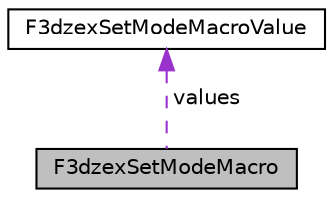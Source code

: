 digraph "F3dzexSetModeMacro"
{
 // LATEX_PDF_SIZE
  edge [fontname="Helvetica",fontsize="10",labelfontname="Helvetica",labelfontsize="10"];
  node [fontname="Helvetica",fontsize="10",shape=record];
  Node1 [label="F3dzexSetModeMacro",height=0.2,width=0.4,color="black", fillcolor="grey75", style="filled", fontcolor="black",tooltip=" "];
  Node2 -> Node1 [dir="back",color="darkorchid3",fontsize="10",style="dashed",label=" values" ,fontname="Helvetica"];
  Node2 [label="F3dzexSetModeMacroValue",height=0.2,width=0.4,color="black", fillcolor="white", style="filled",URL="$df/d4a/structF3dzexSetModeMacroValue.html",tooltip=" "];
}
